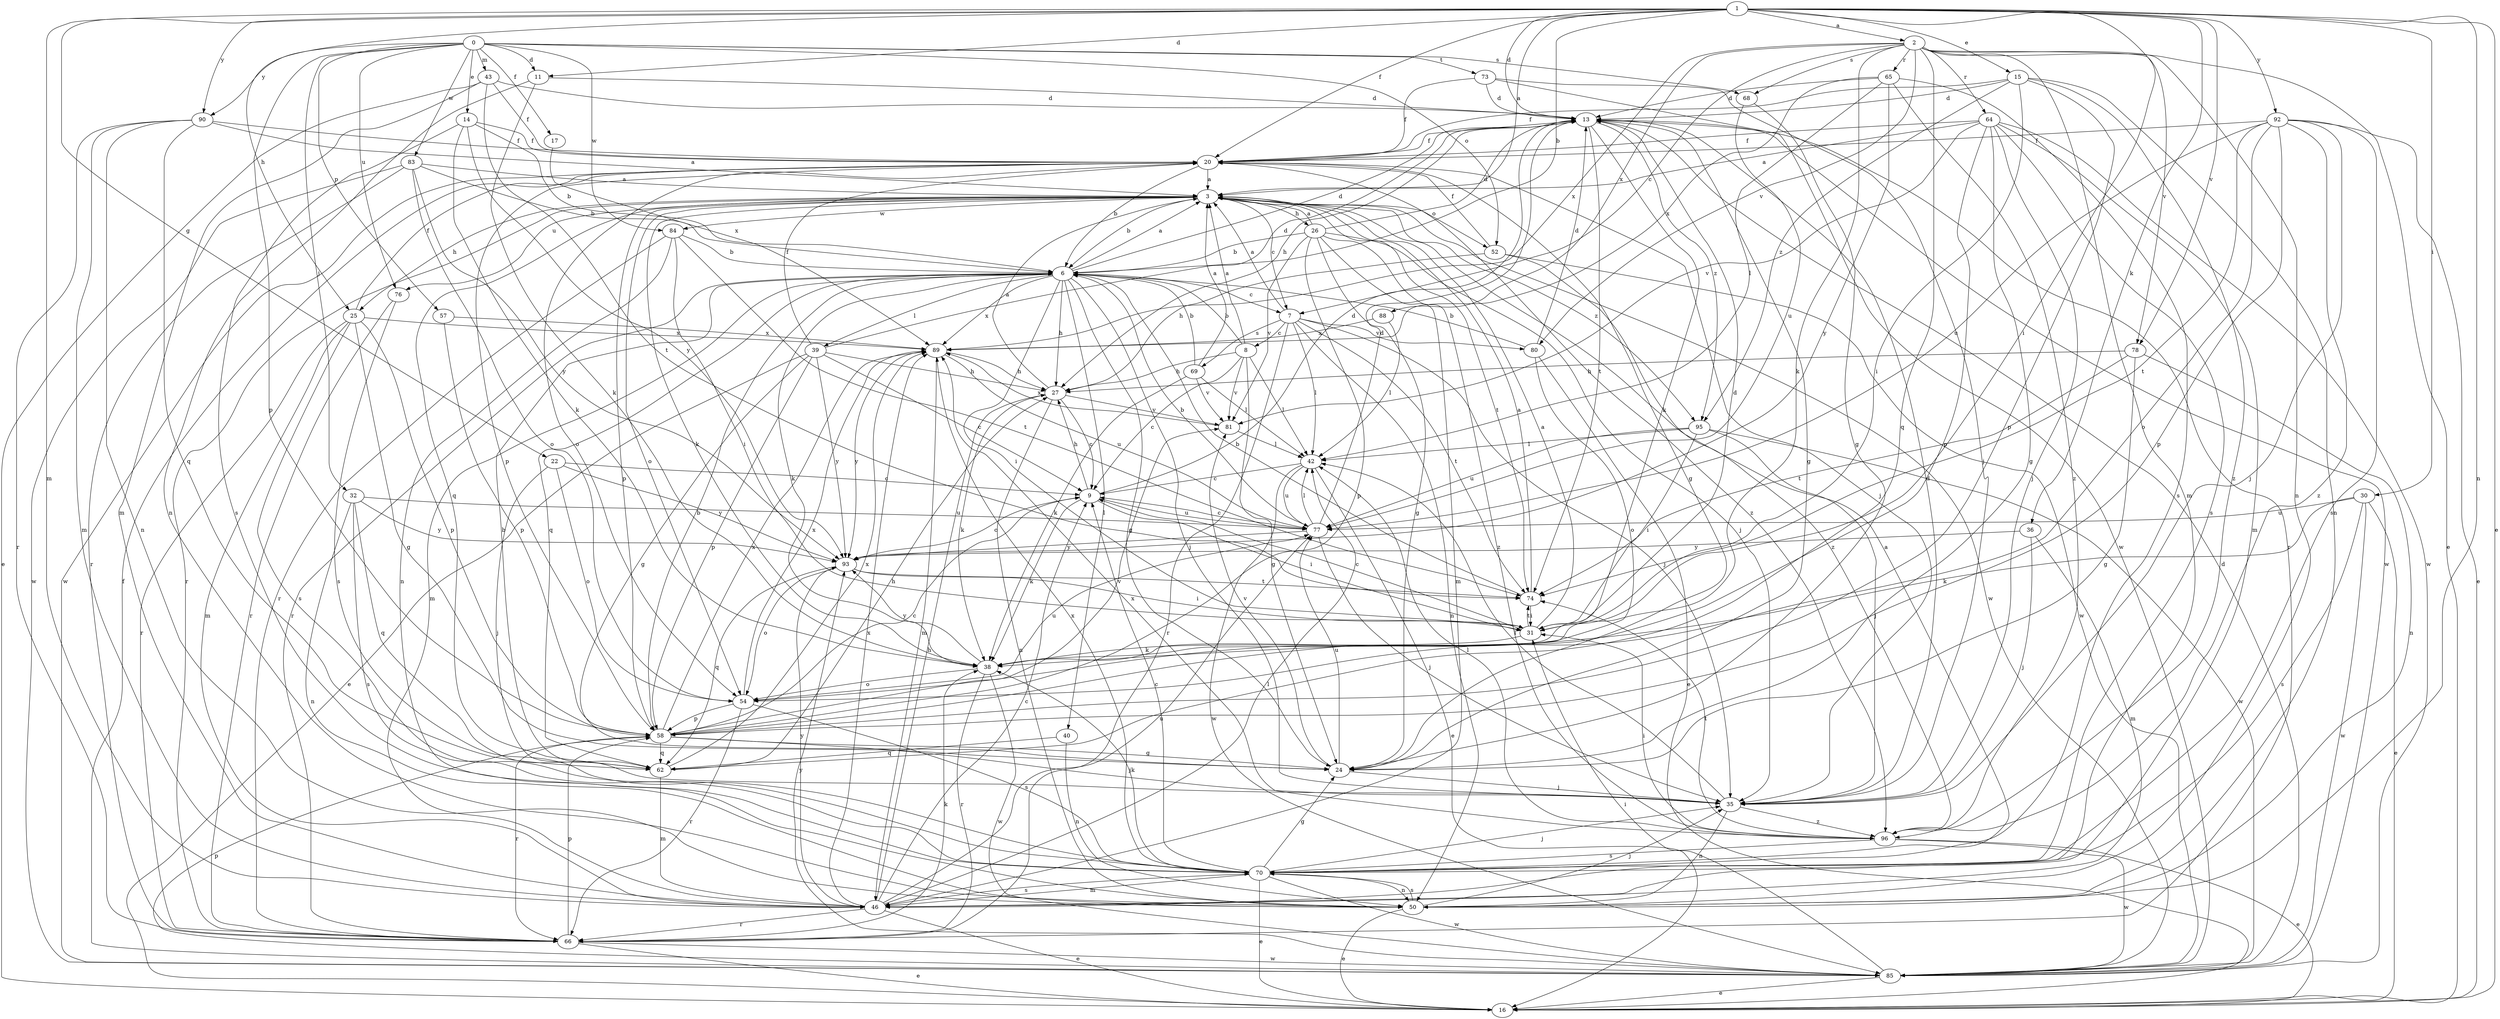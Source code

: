 strict digraph  {
0;
1;
2;
3;
6;
7;
8;
9;
11;
13;
14;
15;
16;
17;
20;
22;
24;
25;
26;
27;
30;
31;
32;
35;
36;
38;
39;
40;
42;
43;
46;
50;
52;
54;
57;
58;
62;
64;
65;
66;
68;
69;
70;
73;
74;
76;
77;
78;
80;
81;
83;
84;
85;
88;
89;
90;
92;
93;
95;
96;
0 -> 11  [label=d];
0 -> 14  [label=e];
0 -> 17  [label=f];
0 -> 32  [label=j];
0 -> 43  [label=m];
0 -> 52  [label=o];
0 -> 57  [label=p];
0 -> 58  [label=p];
0 -> 68  [label=s];
0 -> 73  [label=t];
0 -> 76  [label=u];
0 -> 83  [label=w];
0 -> 84  [label=w];
0 -> 90  [label=y];
1 -> 2  [label=a];
1 -> 3  [label=a];
1 -> 6  [label=b];
1 -> 11  [label=d];
1 -> 13  [label=d];
1 -> 15  [label=e];
1 -> 16  [label=e];
1 -> 20  [label=f];
1 -> 22  [label=g];
1 -> 25  [label=h];
1 -> 30  [label=i];
1 -> 31  [label=i];
1 -> 36  [label=k];
1 -> 46  [label=m];
1 -> 50  [label=n];
1 -> 78  [label=v];
1 -> 90  [label=y];
1 -> 92  [label=y];
2 -> 7  [label=c];
2 -> 16  [label=e];
2 -> 38  [label=k];
2 -> 46  [label=m];
2 -> 50  [label=n];
2 -> 62  [label=q];
2 -> 64  [label=r];
2 -> 65  [label=r];
2 -> 68  [label=s];
2 -> 78  [label=v];
2 -> 80  [label=v];
2 -> 88  [label=x];
2 -> 89  [label=x];
3 -> 6  [label=b];
3 -> 7  [label=c];
3 -> 25  [label=h];
3 -> 26  [label=h];
3 -> 38  [label=k];
3 -> 52  [label=o];
3 -> 54  [label=o];
3 -> 58  [label=p];
3 -> 62  [label=q];
3 -> 66  [label=r];
3 -> 74  [label=t];
3 -> 76  [label=u];
3 -> 84  [label=w];
3 -> 85  [label=w];
3 -> 95  [label=z];
6 -> 3  [label=a];
6 -> 7  [label=c];
6 -> 13  [label=d];
6 -> 24  [label=g];
6 -> 27  [label=h];
6 -> 31  [label=i];
6 -> 35  [label=j];
6 -> 38  [label=k];
6 -> 39  [label=l];
6 -> 40  [label=l];
6 -> 46  [label=m];
6 -> 62  [label=q];
6 -> 66  [label=r];
6 -> 89  [label=x];
7 -> 3  [label=a];
7 -> 8  [label=c];
7 -> 35  [label=j];
7 -> 42  [label=l];
7 -> 50  [label=n];
7 -> 66  [label=r];
7 -> 69  [label=s];
7 -> 74  [label=t];
7 -> 80  [label=v];
8 -> 3  [label=a];
8 -> 6  [label=b];
8 -> 9  [label=c];
8 -> 24  [label=g];
8 -> 27  [label=h];
8 -> 42  [label=l];
8 -> 81  [label=v];
9 -> 13  [label=d];
9 -> 27  [label=h];
9 -> 31  [label=i];
9 -> 38  [label=k];
9 -> 77  [label=u];
11 -> 13  [label=d];
11 -> 38  [label=k];
11 -> 50  [label=n];
13 -> 20  [label=f];
13 -> 24  [label=g];
13 -> 27  [label=h];
13 -> 38  [label=k];
13 -> 66  [label=r];
13 -> 74  [label=t];
13 -> 85  [label=w];
13 -> 95  [label=z];
14 -> 6  [label=b];
14 -> 20  [label=f];
14 -> 38  [label=k];
14 -> 70  [label=s];
14 -> 93  [label=y];
15 -> 13  [label=d];
15 -> 20  [label=f];
15 -> 31  [label=i];
15 -> 50  [label=n];
15 -> 58  [label=p];
15 -> 95  [label=z];
15 -> 96  [label=z];
17 -> 89  [label=x];
20 -> 3  [label=a];
20 -> 6  [label=b];
20 -> 24  [label=g];
20 -> 35  [label=j];
20 -> 54  [label=o];
20 -> 58  [label=p];
20 -> 85  [label=w];
20 -> 96  [label=z];
22 -> 9  [label=c];
22 -> 35  [label=j];
22 -> 54  [label=o];
22 -> 93  [label=y];
24 -> 35  [label=j];
24 -> 77  [label=u];
24 -> 81  [label=v];
25 -> 20  [label=f];
25 -> 24  [label=g];
25 -> 46  [label=m];
25 -> 58  [label=p];
25 -> 66  [label=r];
25 -> 70  [label=s];
25 -> 89  [label=x];
26 -> 3  [label=a];
26 -> 6  [label=b];
26 -> 13  [label=d];
26 -> 24  [label=g];
26 -> 35  [label=j];
26 -> 46  [label=m];
26 -> 58  [label=p];
26 -> 81  [label=v];
26 -> 96  [label=z];
27 -> 3  [label=a];
27 -> 9  [label=c];
27 -> 38  [label=k];
27 -> 50  [label=n];
27 -> 81  [label=v];
30 -> 16  [label=e];
30 -> 38  [label=k];
30 -> 70  [label=s];
30 -> 77  [label=u];
30 -> 85  [label=w];
31 -> 3  [label=a];
31 -> 9  [label=c];
31 -> 13  [label=d];
31 -> 38  [label=k];
31 -> 74  [label=t];
32 -> 50  [label=n];
32 -> 62  [label=q];
32 -> 70  [label=s];
32 -> 77  [label=u];
32 -> 93  [label=y];
35 -> 13  [label=d];
35 -> 42  [label=l];
35 -> 50  [label=n];
35 -> 96  [label=z];
36 -> 35  [label=j];
36 -> 46  [label=m];
36 -> 93  [label=y];
38 -> 54  [label=o];
38 -> 66  [label=r];
38 -> 85  [label=w];
38 -> 93  [label=y];
39 -> 9  [label=c];
39 -> 13  [label=d];
39 -> 16  [label=e];
39 -> 20  [label=f];
39 -> 24  [label=g];
39 -> 27  [label=h];
39 -> 58  [label=p];
39 -> 93  [label=y];
40 -> 50  [label=n];
40 -> 62  [label=q];
42 -> 9  [label=c];
42 -> 16  [label=e];
42 -> 77  [label=u];
42 -> 85  [label=w];
43 -> 13  [label=d];
43 -> 16  [label=e];
43 -> 20  [label=f];
43 -> 46  [label=m];
43 -> 74  [label=t];
46 -> 9  [label=c];
46 -> 16  [label=e];
46 -> 27  [label=h];
46 -> 42  [label=l];
46 -> 66  [label=r];
46 -> 70  [label=s];
46 -> 77  [label=u];
46 -> 89  [label=x];
46 -> 93  [label=y];
50 -> 16  [label=e];
50 -> 35  [label=j];
50 -> 70  [label=s];
52 -> 20  [label=f];
52 -> 27  [label=h];
52 -> 85  [label=w];
52 -> 96  [label=z];
54 -> 58  [label=p];
54 -> 66  [label=r];
54 -> 70  [label=s];
54 -> 77  [label=u];
54 -> 89  [label=x];
57 -> 58  [label=p];
57 -> 89  [label=x];
58 -> 6  [label=b];
58 -> 9  [label=c];
58 -> 24  [label=g];
58 -> 35  [label=j];
58 -> 62  [label=q];
58 -> 66  [label=r];
58 -> 81  [label=v];
58 -> 89  [label=x];
62 -> 6  [label=b];
62 -> 27  [label=h];
62 -> 46  [label=m];
62 -> 89  [label=x];
64 -> 3  [label=a];
64 -> 20  [label=f];
64 -> 24  [label=g];
64 -> 35  [label=j];
64 -> 46  [label=m];
64 -> 58  [label=p];
64 -> 70  [label=s];
64 -> 81  [label=v];
64 -> 85  [label=w];
65 -> 13  [label=d];
65 -> 42  [label=l];
65 -> 70  [label=s];
65 -> 89  [label=x];
65 -> 93  [label=y];
65 -> 96  [label=z];
66 -> 16  [label=e];
66 -> 38  [label=k];
66 -> 58  [label=p];
66 -> 85  [label=w];
68 -> 24  [label=g];
68 -> 77  [label=u];
69 -> 3  [label=a];
69 -> 6  [label=b];
69 -> 38  [label=k];
69 -> 42  [label=l];
69 -> 81  [label=v];
70 -> 3  [label=a];
70 -> 9  [label=c];
70 -> 16  [label=e];
70 -> 24  [label=g];
70 -> 35  [label=j];
70 -> 38  [label=k];
70 -> 46  [label=m];
70 -> 50  [label=n];
70 -> 85  [label=w];
70 -> 89  [label=x];
73 -> 13  [label=d];
73 -> 20  [label=f];
73 -> 35  [label=j];
73 -> 85  [label=w];
74 -> 3  [label=a];
74 -> 6  [label=b];
74 -> 31  [label=i];
76 -> 66  [label=r];
76 -> 70  [label=s];
77 -> 6  [label=b];
77 -> 9  [label=c];
77 -> 13  [label=d];
77 -> 35  [label=j];
77 -> 42  [label=l];
77 -> 93  [label=y];
78 -> 24  [label=g];
78 -> 27  [label=h];
78 -> 50  [label=n];
78 -> 74  [label=t];
80 -> 6  [label=b];
80 -> 13  [label=d];
80 -> 16  [label=e];
80 -> 54  [label=o];
81 -> 42  [label=l];
81 -> 89  [label=x];
83 -> 3  [label=a];
83 -> 6  [label=b];
83 -> 54  [label=o];
83 -> 66  [label=r];
83 -> 85  [label=w];
83 -> 93  [label=y];
84 -> 6  [label=b];
84 -> 31  [label=i];
84 -> 50  [label=n];
84 -> 66  [label=r];
84 -> 74  [label=t];
85 -> 13  [label=d];
85 -> 16  [label=e];
85 -> 20  [label=f];
85 -> 31  [label=i];
85 -> 58  [label=p];
85 -> 93  [label=y];
88 -> 42  [label=l];
88 -> 89  [label=x];
89 -> 27  [label=h];
89 -> 46  [label=m];
89 -> 77  [label=u];
89 -> 93  [label=y];
90 -> 3  [label=a];
90 -> 20  [label=f];
90 -> 46  [label=m];
90 -> 50  [label=n];
90 -> 62  [label=q];
90 -> 66  [label=r];
92 -> 16  [label=e];
92 -> 20  [label=f];
92 -> 35  [label=j];
92 -> 54  [label=o];
92 -> 58  [label=p];
92 -> 70  [label=s];
92 -> 74  [label=t];
92 -> 77  [label=u];
92 -> 96  [label=z];
93 -> 9  [label=c];
93 -> 31  [label=i];
93 -> 54  [label=o];
93 -> 62  [label=q];
93 -> 74  [label=t];
95 -> 31  [label=i];
95 -> 35  [label=j];
95 -> 42  [label=l];
95 -> 77  [label=u];
95 -> 85  [label=w];
96 -> 16  [label=e];
96 -> 31  [label=i];
96 -> 42  [label=l];
96 -> 70  [label=s];
96 -> 74  [label=t];
96 -> 85  [label=w];
96 -> 89  [label=x];
}

